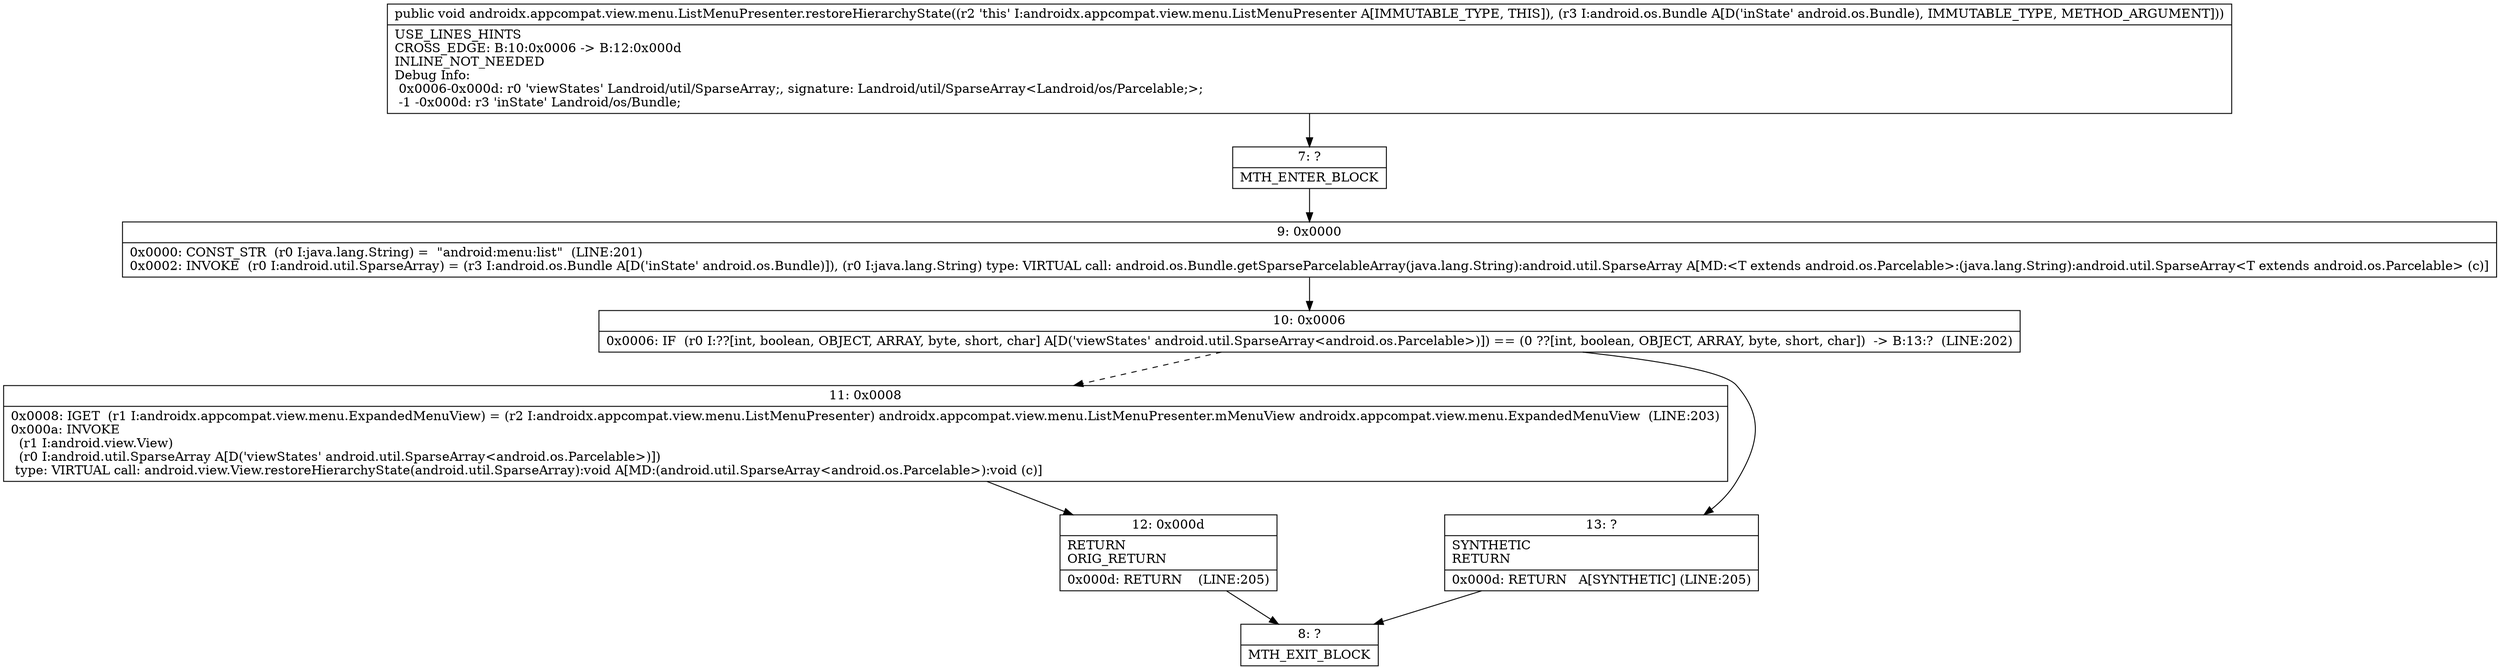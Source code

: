 digraph "CFG forandroidx.appcompat.view.menu.ListMenuPresenter.restoreHierarchyState(Landroid\/os\/Bundle;)V" {
Node_7 [shape=record,label="{7\:\ ?|MTH_ENTER_BLOCK\l}"];
Node_9 [shape=record,label="{9\:\ 0x0000|0x0000: CONST_STR  (r0 I:java.lang.String) =  \"android:menu:list\"  (LINE:201)\l0x0002: INVOKE  (r0 I:android.util.SparseArray) = (r3 I:android.os.Bundle A[D('inState' android.os.Bundle)]), (r0 I:java.lang.String) type: VIRTUAL call: android.os.Bundle.getSparseParcelableArray(java.lang.String):android.util.SparseArray A[MD:\<T extends android.os.Parcelable\>:(java.lang.String):android.util.SparseArray\<T extends android.os.Parcelable\> (c)]\l}"];
Node_10 [shape=record,label="{10\:\ 0x0006|0x0006: IF  (r0 I:??[int, boolean, OBJECT, ARRAY, byte, short, char] A[D('viewStates' android.util.SparseArray\<android.os.Parcelable\>)]) == (0 ??[int, boolean, OBJECT, ARRAY, byte, short, char])  \-\> B:13:?  (LINE:202)\l}"];
Node_11 [shape=record,label="{11\:\ 0x0008|0x0008: IGET  (r1 I:androidx.appcompat.view.menu.ExpandedMenuView) = (r2 I:androidx.appcompat.view.menu.ListMenuPresenter) androidx.appcompat.view.menu.ListMenuPresenter.mMenuView androidx.appcompat.view.menu.ExpandedMenuView  (LINE:203)\l0x000a: INVOKE  \l  (r1 I:android.view.View)\l  (r0 I:android.util.SparseArray A[D('viewStates' android.util.SparseArray\<android.os.Parcelable\>)])\l type: VIRTUAL call: android.view.View.restoreHierarchyState(android.util.SparseArray):void A[MD:(android.util.SparseArray\<android.os.Parcelable\>):void (c)]\l}"];
Node_12 [shape=record,label="{12\:\ 0x000d|RETURN\lORIG_RETURN\l|0x000d: RETURN    (LINE:205)\l}"];
Node_8 [shape=record,label="{8\:\ ?|MTH_EXIT_BLOCK\l}"];
Node_13 [shape=record,label="{13\:\ ?|SYNTHETIC\lRETURN\l|0x000d: RETURN   A[SYNTHETIC] (LINE:205)\l}"];
MethodNode[shape=record,label="{public void androidx.appcompat.view.menu.ListMenuPresenter.restoreHierarchyState((r2 'this' I:androidx.appcompat.view.menu.ListMenuPresenter A[IMMUTABLE_TYPE, THIS]), (r3 I:android.os.Bundle A[D('inState' android.os.Bundle), IMMUTABLE_TYPE, METHOD_ARGUMENT]))  | USE_LINES_HINTS\lCROSS_EDGE: B:10:0x0006 \-\> B:12:0x000d\lINLINE_NOT_NEEDED\lDebug Info:\l  0x0006\-0x000d: r0 'viewStates' Landroid\/util\/SparseArray;, signature: Landroid\/util\/SparseArray\<Landroid\/os\/Parcelable;\>;\l  \-1 \-0x000d: r3 'inState' Landroid\/os\/Bundle;\l}"];
MethodNode -> Node_7;Node_7 -> Node_9;
Node_9 -> Node_10;
Node_10 -> Node_11[style=dashed];
Node_10 -> Node_13;
Node_11 -> Node_12;
Node_12 -> Node_8;
Node_13 -> Node_8;
}


